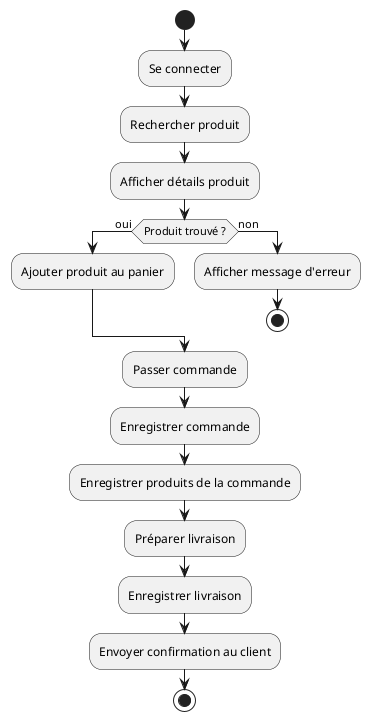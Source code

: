 @startuml
start

:Se connecter;
:Rechercher produit;
:Afficher détails produit;

if (Produit trouvé ?) then (oui)
  :Ajouter produit au panier;
else (non)
  :Afficher message d'erreur;
  stop
endif

:Passer commande;

:Enregistrer commande;
:Enregistrer produits de la commande;

:Préparer livraison;
:Enregistrer livraison;

:Envoyer confirmation au client;

stop
@enduml
